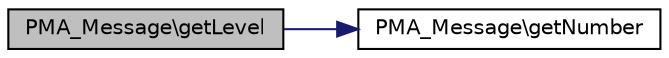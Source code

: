 digraph G
{
  edge [fontname="Helvetica",fontsize="10",labelfontname="Helvetica",labelfontsize="10"];
  node [fontname="Helvetica",fontsize="10",shape=record];
  rankdir="LR";
  Node1 [label="PMA_Message\\getLevel",height=0.2,width=0.4,color="black", fillcolor="grey75", style="filled" fontcolor="black"];
  Node1 -> Node2 [color="midnightblue",fontsize="10",style="solid",fontname="Helvetica"];
  Node2 [label="PMA_Message\\getNumber",height=0.2,width=0.4,color="black", fillcolor="white", style="filled",URL="$classPMA__Message.html#a918f3e3a5db16eb9e412d62ee7bc5d0b",tooltip="returns PMA_Message::$_number"];
}
